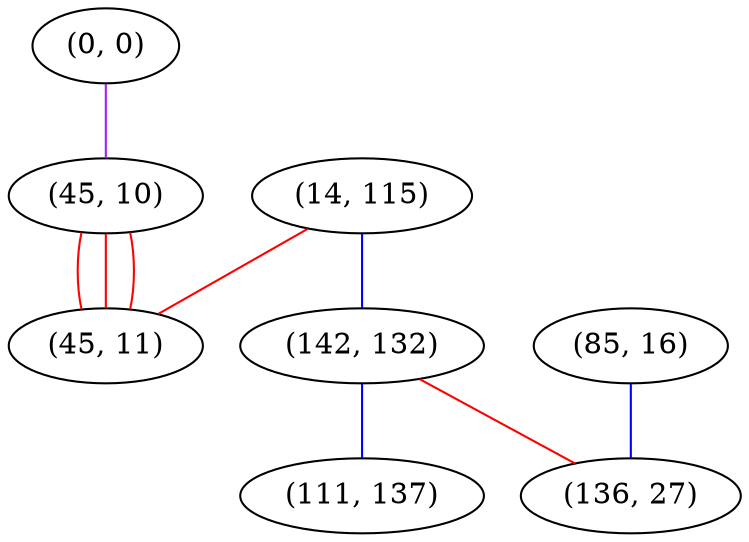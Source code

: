 graph "" {
"(0, 0)";
"(14, 115)";
"(142, 132)";
"(85, 16)";
"(111, 137)";
"(136, 27)";
"(45, 10)";
"(45, 11)";
"(0, 0)" -- "(45, 10)"  [color=purple, key=0, weight=4];
"(14, 115)" -- "(142, 132)"  [color=blue, key=0, weight=3];
"(14, 115)" -- "(45, 11)"  [color=red, key=0, weight=1];
"(142, 132)" -- "(136, 27)"  [color=red, key=0, weight=1];
"(142, 132)" -- "(111, 137)"  [color=blue, key=0, weight=3];
"(85, 16)" -- "(136, 27)"  [color=blue, key=0, weight=3];
"(45, 10)" -- "(45, 11)"  [color=red, key=0, weight=1];
"(45, 10)" -- "(45, 11)"  [color=red, key=1, weight=1];
"(45, 10)" -- "(45, 11)"  [color=red, key=2, weight=1];
}

